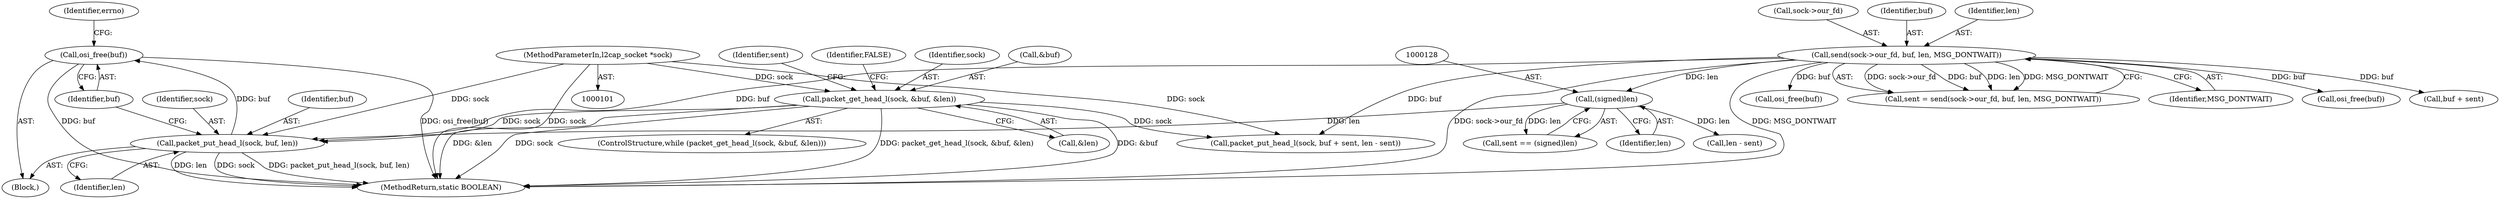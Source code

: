 digraph "1_Android_472271b153c5dc53c28beac55480a8d8434b2d5c_31@API" {
"1000159" [label="(Call,osi_free(buf))"];
"1000155" [label="(Call,packet_put_head_l(sock, buf, len))"];
"1000107" [label="(Call,packet_get_head_l(sock, &buf, &len))"];
"1000102" [label="(MethodParameterIn,l2cap_socket *sock)"];
"1000117" [label="(Call,send(sock->our_fd, buf, len, MSG_DONTWAIT))"];
"1000127" [label="(Call,(signed)len)"];
"1000146" [label="(Call,osi_free(buf))"];
"1000175" [label="(MethodReturn,static BOOLEAN)"];
"1000109" [label="(Call,&buf)"];
"1000154" [label="(Block,)"];
"1000115" [label="(Call,sent = send(sock->our_fd, buf, len, MSG_DONTWAIT))"];
"1000127" [label="(Call,(signed)len)"];
"1000138" [label="(Call,packet_put_head_l(sock, buf + sent, len - sent))"];
"1000116" [label="(Identifier,sent)"];
"1000155" [label="(Call,packet_put_head_l(sock, buf, len))"];
"1000118" [label="(Call,sock->our_fd)"];
"1000156" [label="(Identifier,sock)"];
"1000111" [label="(Call,&len)"];
"1000121" [label="(Identifier,buf)"];
"1000123" [label="(Identifier,MSG_DONTWAIT)"];
"1000122" [label="(Identifier,len)"];
"1000157" [label="(Identifier,buf)"];
"1000160" [label="(Identifier,buf)"];
"1000117" [label="(Call,send(sock->our_fd, buf, len, MSG_DONTWAIT))"];
"1000129" [label="(Identifier,len)"];
"1000174" [label="(Identifier,FALSE)"];
"1000130" [label="(Call,osi_free(buf))"];
"1000164" [label="(Identifier,errno)"];
"1000102" [label="(MethodParameterIn,l2cap_socket *sock)"];
"1000158" [label="(Identifier,len)"];
"1000143" [label="(Call,len - sent)"];
"1000107" [label="(Call,packet_get_head_l(sock, &buf, &len))"];
"1000140" [label="(Call,buf + sent)"];
"1000106" [label="(ControlStructure,while (packet_get_head_l(sock, &buf, &len)))"];
"1000125" [label="(Call,sent == (signed)len)"];
"1000159" [label="(Call,osi_free(buf))"];
"1000108" [label="(Identifier,sock)"];
"1000159" -> "1000154"  [label="AST: "];
"1000159" -> "1000160"  [label="CFG: "];
"1000160" -> "1000159"  [label="AST: "];
"1000164" -> "1000159"  [label="CFG: "];
"1000159" -> "1000175"  [label="DDG: buf"];
"1000159" -> "1000175"  [label="DDG: osi_free(buf)"];
"1000155" -> "1000159"  [label="DDG: buf"];
"1000155" -> "1000154"  [label="AST: "];
"1000155" -> "1000158"  [label="CFG: "];
"1000156" -> "1000155"  [label="AST: "];
"1000157" -> "1000155"  [label="AST: "];
"1000158" -> "1000155"  [label="AST: "];
"1000160" -> "1000155"  [label="CFG: "];
"1000155" -> "1000175"  [label="DDG: packet_put_head_l(sock, buf, len)"];
"1000155" -> "1000175"  [label="DDG: len"];
"1000155" -> "1000175"  [label="DDG: sock"];
"1000107" -> "1000155"  [label="DDG: sock"];
"1000102" -> "1000155"  [label="DDG: sock"];
"1000117" -> "1000155"  [label="DDG: buf"];
"1000127" -> "1000155"  [label="DDG: len"];
"1000107" -> "1000106"  [label="AST: "];
"1000107" -> "1000111"  [label="CFG: "];
"1000108" -> "1000107"  [label="AST: "];
"1000109" -> "1000107"  [label="AST: "];
"1000111" -> "1000107"  [label="AST: "];
"1000116" -> "1000107"  [label="CFG: "];
"1000174" -> "1000107"  [label="CFG: "];
"1000107" -> "1000175"  [label="DDG: sock"];
"1000107" -> "1000175"  [label="DDG: packet_get_head_l(sock, &buf, &len)"];
"1000107" -> "1000175"  [label="DDG: &buf"];
"1000107" -> "1000175"  [label="DDG: &len"];
"1000102" -> "1000107"  [label="DDG: sock"];
"1000107" -> "1000138"  [label="DDG: sock"];
"1000102" -> "1000101"  [label="AST: "];
"1000102" -> "1000175"  [label="DDG: sock"];
"1000102" -> "1000138"  [label="DDG: sock"];
"1000117" -> "1000115"  [label="AST: "];
"1000117" -> "1000123"  [label="CFG: "];
"1000118" -> "1000117"  [label="AST: "];
"1000121" -> "1000117"  [label="AST: "];
"1000122" -> "1000117"  [label="AST: "];
"1000123" -> "1000117"  [label="AST: "];
"1000115" -> "1000117"  [label="CFG: "];
"1000117" -> "1000175"  [label="DDG: sock->our_fd"];
"1000117" -> "1000175"  [label="DDG: MSG_DONTWAIT"];
"1000117" -> "1000115"  [label="DDG: sock->our_fd"];
"1000117" -> "1000115"  [label="DDG: buf"];
"1000117" -> "1000115"  [label="DDG: len"];
"1000117" -> "1000115"  [label="DDG: MSG_DONTWAIT"];
"1000117" -> "1000127"  [label="DDG: len"];
"1000117" -> "1000130"  [label="DDG: buf"];
"1000117" -> "1000138"  [label="DDG: buf"];
"1000117" -> "1000140"  [label="DDG: buf"];
"1000117" -> "1000146"  [label="DDG: buf"];
"1000127" -> "1000125"  [label="AST: "];
"1000127" -> "1000129"  [label="CFG: "];
"1000128" -> "1000127"  [label="AST: "];
"1000129" -> "1000127"  [label="AST: "];
"1000125" -> "1000127"  [label="CFG: "];
"1000127" -> "1000125"  [label="DDG: len"];
"1000127" -> "1000143"  [label="DDG: len"];
}
